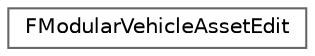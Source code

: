 digraph "Graphical Class Hierarchy"
{
 // INTERACTIVE_SVG=YES
 // LATEX_PDF_SIZE
  bgcolor="transparent";
  edge [fontname=Helvetica,fontsize=10,labelfontname=Helvetica,labelfontsize=10];
  node [fontname=Helvetica,fontsize=10,shape=box,height=0.2,width=0.4];
  rankdir="LR";
  Node0 [id="Node000000",label="FModularVehicleAssetEdit",height=0.2,width=0.4,color="grey40", fillcolor="white", style="filled",URL="$d7/d47/classFModularVehicleAssetEdit.html",tooltip="FModularVehicleAssetEdit Structured RestCollection access where the scope of the object controls seri..."];
}
